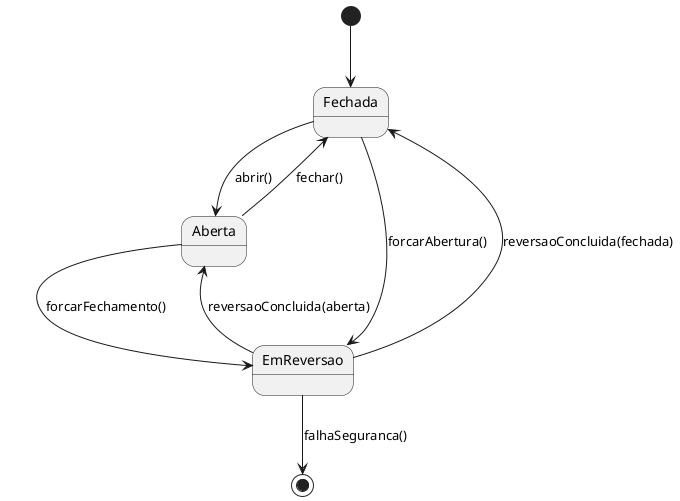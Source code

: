 @startuml
[*] --> Fechada

Fechada --> Aberta : abrir()
Aberta --> Fechada : fechar()

Fechada --> EmReversao : forcarAbertura()
Aberta --> EmReversao : forcarFechamento()

EmReversao --> Aberta : reversaoConcluida(aberta)
EmReversao --> Fechada : reversaoConcluida(fechada)

EmReversao --> [*] : falhaSeguranca()

@enduml

